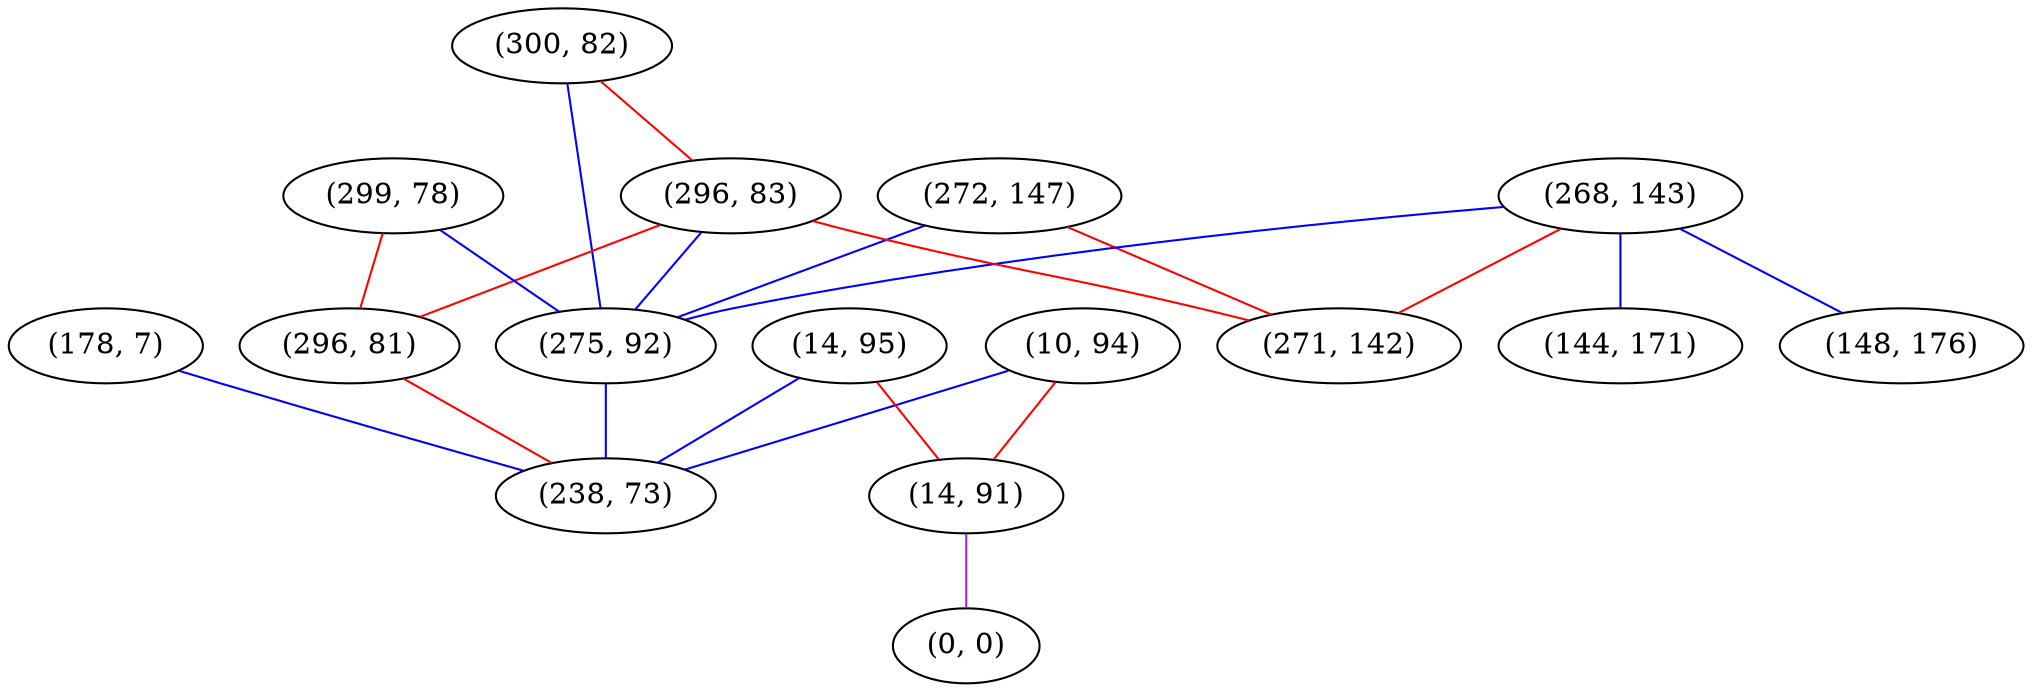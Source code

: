 graph "" {
"(272, 147)";
"(178, 7)";
"(268, 143)";
"(10, 94)";
"(14, 95)";
"(144, 171)";
"(14, 91)";
"(300, 82)";
"(296, 83)";
"(0, 0)";
"(299, 78)";
"(296, 81)";
"(275, 92)";
"(238, 73)";
"(271, 142)";
"(148, 176)";
"(272, 147)" -- "(271, 142)"  [color=red, key=0, weight=1];
"(272, 147)" -- "(275, 92)"  [color=blue, key=0, weight=3];
"(178, 7)" -- "(238, 73)"  [color=blue, key=0, weight=3];
"(268, 143)" -- "(271, 142)"  [color=red, key=0, weight=1];
"(268, 143)" -- "(275, 92)"  [color=blue, key=0, weight=3];
"(268, 143)" -- "(144, 171)"  [color=blue, key=0, weight=3];
"(268, 143)" -- "(148, 176)"  [color=blue, key=0, weight=3];
"(10, 94)" -- "(14, 91)"  [color=red, key=0, weight=1];
"(10, 94)" -- "(238, 73)"  [color=blue, key=0, weight=3];
"(14, 95)" -- "(14, 91)"  [color=red, key=0, weight=1];
"(14, 95)" -- "(238, 73)"  [color=blue, key=0, weight=3];
"(14, 91)" -- "(0, 0)"  [color=purple, key=0, weight=4];
"(300, 82)" -- "(296, 83)"  [color=red, key=0, weight=1];
"(300, 82)" -- "(275, 92)"  [color=blue, key=0, weight=3];
"(296, 83)" -- "(296, 81)"  [color=red, key=0, weight=1];
"(296, 83)" -- "(271, 142)"  [color=red, key=0, weight=1];
"(296, 83)" -- "(275, 92)"  [color=blue, key=0, weight=3];
"(299, 78)" -- "(296, 81)"  [color=red, key=0, weight=1];
"(299, 78)" -- "(275, 92)"  [color=blue, key=0, weight=3];
"(296, 81)" -- "(238, 73)"  [color=red, key=0, weight=1];
"(275, 92)" -- "(238, 73)"  [color=blue, key=0, weight=3];
}
